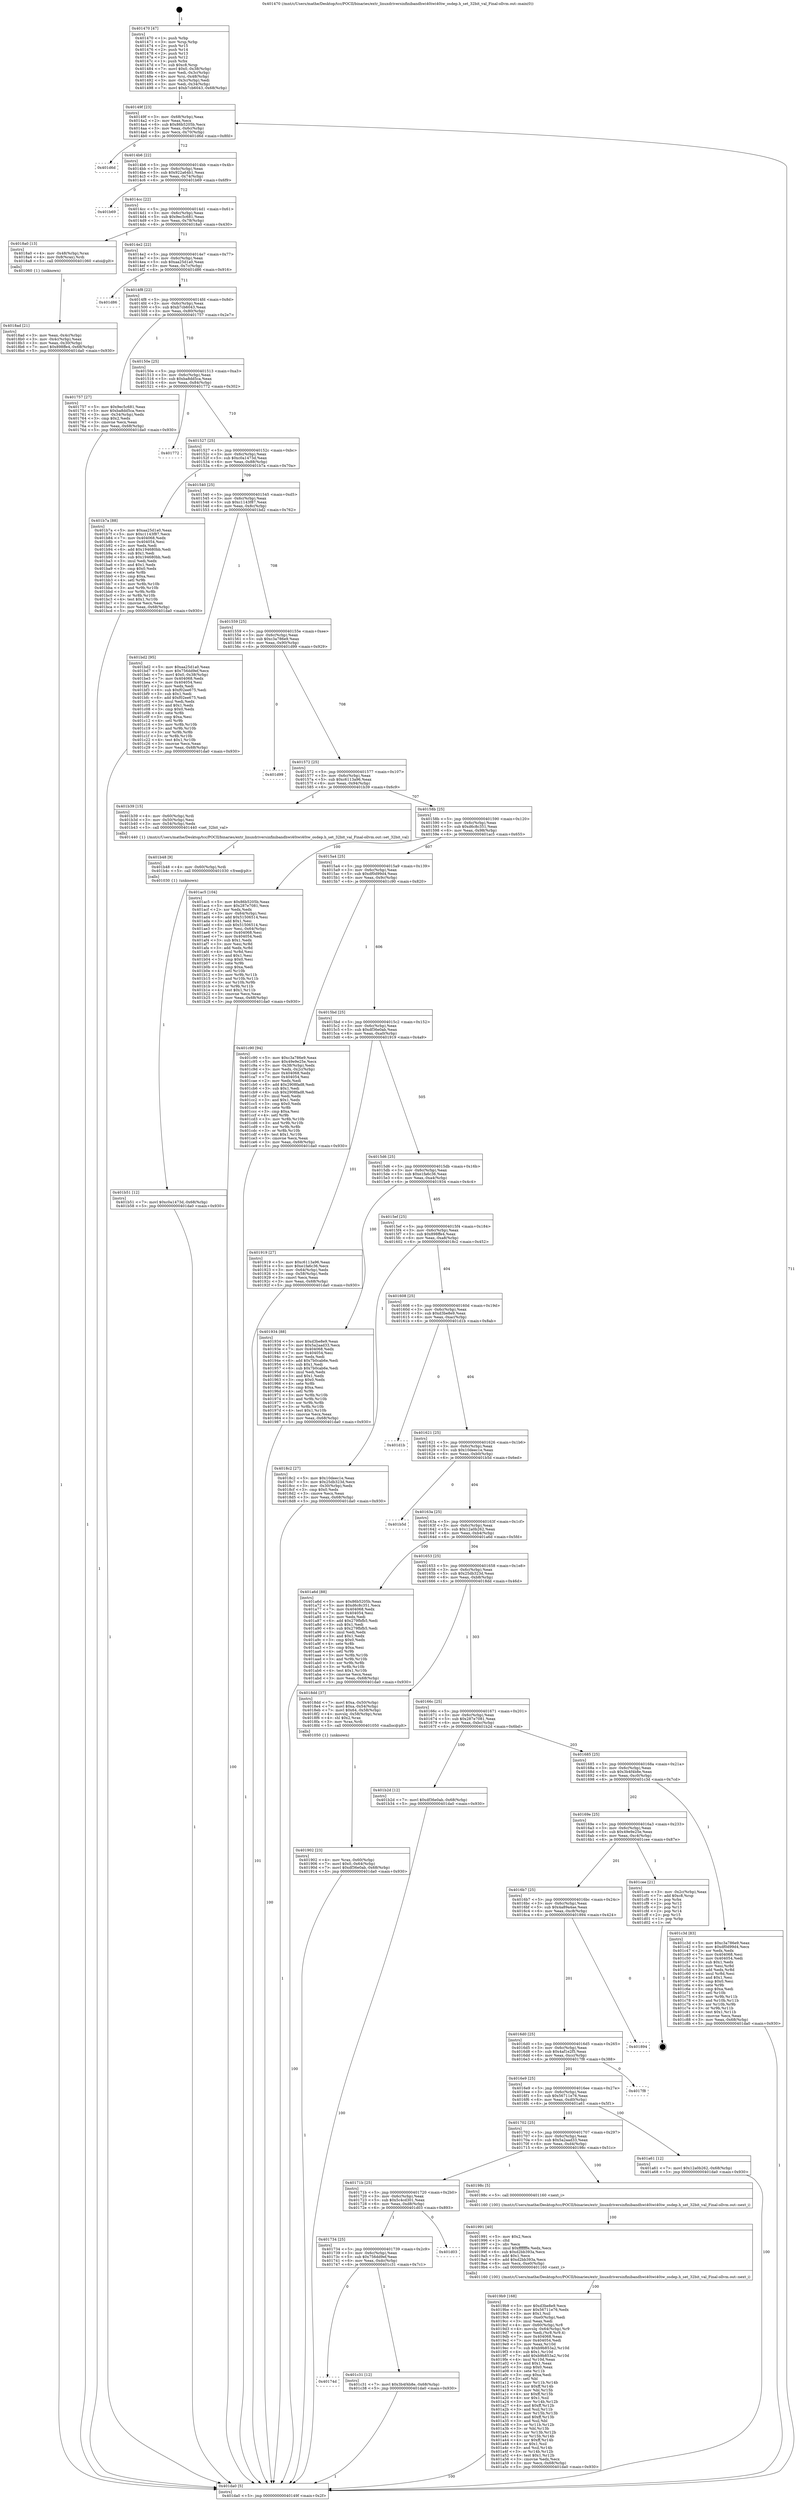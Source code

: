 digraph "0x401470" {
  label = "0x401470 (/mnt/c/Users/mathe/Desktop/tcc/POCII/binaries/extr_linuxdriversinfinibandhwi40iwi40iw_osdep.h_set_32bit_val_Final-ollvm.out::main(0))"
  labelloc = "t"
  node[shape=record]

  Entry [label="",width=0.3,height=0.3,shape=circle,fillcolor=black,style=filled]
  "0x40149f" [label="{
     0x40149f [23]\l
     | [instrs]\l
     &nbsp;&nbsp;0x40149f \<+3\>: mov -0x68(%rbp),%eax\l
     &nbsp;&nbsp;0x4014a2 \<+2\>: mov %eax,%ecx\l
     &nbsp;&nbsp;0x4014a4 \<+6\>: sub $0x86b5205b,%ecx\l
     &nbsp;&nbsp;0x4014aa \<+3\>: mov %eax,-0x6c(%rbp)\l
     &nbsp;&nbsp;0x4014ad \<+3\>: mov %ecx,-0x70(%rbp)\l
     &nbsp;&nbsp;0x4014b0 \<+6\>: je 0000000000401d6d \<main+0x8fd\>\l
  }"]
  "0x401d6d" [label="{
     0x401d6d\l
  }", style=dashed]
  "0x4014b6" [label="{
     0x4014b6 [22]\l
     | [instrs]\l
     &nbsp;&nbsp;0x4014b6 \<+5\>: jmp 00000000004014bb \<main+0x4b\>\l
     &nbsp;&nbsp;0x4014bb \<+3\>: mov -0x6c(%rbp),%eax\l
     &nbsp;&nbsp;0x4014be \<+5\>: sub $0x922a64b1,%eax\l
     &nbsp;&nbsp;0x4014c3 \<+3\>: mov %eax,-0x74(%rbp)\l
     &nbsp;&nbsp;0x4014c6 \<+6\>: je 0000000000401b69 \<main+0x6f9\>\l
  }"]
  Exit [label="",width=0.3,height=0.3,shape=circle,fillcolor=black,style=filled,peripheries=2]
  "0x401b69" [label="{
     0x401b69\l
  }", style=dashed]
  "0x4014cc" [label="{
     0x4014cc [22]\l
     | [instrs]\l
     &nbsp;&nbsp;0x4014cc \<+5\>: jmp 00000000004014d1 \<main+0x61\>\l
     &nbsp;&nbsp;0x4014d1 \<+3\>: mov -0x6c(%rbp),%eax\l
     &nbsp;&nbsp;0x4014d4 \<+5\>: sub $0x9ec5c681,%eax\l
     &nbsp;&nbsp;0x4014d9 \<+3\>: mov %eax,-0x78(%rbp)\l
     &nbsp;&nbsp;0x4014dc \<+6\>: je 00000000004018a0 \<main+0x430\>\l
  }"]
  "0x40174d" [label="{
     0x40174d\l
  }", style=dashed]
  "0x4018a0" [label="{
     0x4018a0 [13]\l
     | [instrs]\l
     &nbsp;&nbsp;0x4018a0 \<+4\>: mov -0x48(%rbp),%rax\l
     &nbsp;&nbsp;0x4018a4 \<+4\>: mov 0x8(%rax),%rdi\l
     &nbsp;&nbsp;0x4018a8 \<+5\>: call 0000000000401060 \<atoi@plt\>\l
     | [calls]\l
     &nbsp;&nbsp;0x401060 \{1\} (unknown)\l
  }"]
  "0x4014e2" [label="{
     0x4014e2 [22]\l
     | [instrs]\l
     &nbsp;&nbsp;0x4014e2 \<+5\>: jmp 00000000004014e7 \<main+0x77\>\l
     &nbsp;&nbsp;0x4014e7 \<+3\>: mov -0x6c(%rbp),%eax\l
     &nbsp;&nbsp;0x4014ea \<+5\>: sub $0xaa25d1a0,%eax\l
     &nbsp;&nbsp;0x4014ef \<+3\>: mov %eax,-0x7c(%rbp)\l
     &nbsp;&nbsp;0x4014f2 \<+6\>: je 0000000000401d86 \<main+0x916\>\l
  }"]
  "0x401c31" [label="{
     0x401c31 [12]\l
     | [instrs]\l
     &nbsp;&nbsp;0x401c31 \<+7\>: movl $0x3b4f4b8e,-0x68(%rbp)\l
     &nbsp;&nbsp;0x401c38 \<+5\>: jmp 0000000000401da0 \<main+0x930\>\l
  }"]
  "0x401d86" [label="{
     0x401d86\l
  }", style=dashed]
  "0x4014f8" [label="{
     0x4014f8 [22]\l
     | [instrs]\l
     &nbsp;&nbsp;0x4014f8 \<+5\>: jmp 00000000004014fd \<main+0x8d\>\l
     &nbsp;&nbsp;0x4014fd \<+3\>: mov -0x6c(%rbp),%eax\l
     &nbsp;&nbsp;0x401500 \<+5\>: sub $0xb7cb6043,%eax\l
     &nbsp;&nbsp;0x401505 \<+3\>: mov %eax,-0x80(%rbp)\l
     &nbsp;&nbsp;0x401508 \<+6\>: je 0000000000401757 \<main+0x2e7\>\l
  }"]
  "0x401734" [label="{
     0x401734 [25]\l
     | [instrs]\l
     &nbsp;&nbsp;0x401734 \<+5\>: jmp 0000000000401739 \<main+0x2c9\>\l
     &nbsp;&nbsp;0x401739 \<+3\>: mov -0x6c(%rbp),%eax\l
     &nbsp;&nbsp;0x40173c \<+5\>: sub $0x756dd9ef,%eax\l
     &nbsp;&nbsp;0x401741 \<+6\>: mov %eax,-0xdc(%rbp)\l
     &nbsp;&nbsp;0x401747 \<+6\>: je 0000000000401c31 \<main+0x7c1\>\l
  }"]
  "0x401757" [label="{
     0x401757 [27]\l
     | [instrs]\l
     &nbsp;&nbsp;0x401757 \<+5\>: mov $0x9ec5c681,%eax\l
     &nbsp;&nbsp;0x40175c \<+5\>: mov $0xba8dd5ca,%ecx\l
     &nbsp;&nbsp;0x401761 \<+3\>: mov -0x34(%rbp),%edx\l
     &nbsp;&nbsp;0x401764 \<+3\>: cmp $0x2,%edx\l
     &nbsp;&nbsp;0x401767 \<+3\>: cmovne %ecx,%eax\l
     &nbsp;&nbsp;0x40176a \<+3\>: mov %eax,-0x68(%rbp)\l
     &nbsp;&nbsp;0x40176d \<+5\>: jmp 0000000000401da0 \<main+0x930\>\l
  }"]
  "0x40150e" [label="{
     0x40150e [25]\l
     | [instrs]\l
     &nbsp;&nbsp;0x40150e \<+5\>: jmp 0000000000401513 \<main+0xa3\>\l
     &nbsp;&nbsp;0x401513 \<+3\>: mov -0x6c(%rbp),%eax\l
     &nbsp;&nbsp;0x401516 \<+5\>: sub $0xba8dd5ca,%eax\l
     &nbsp;&nbsp;0x40151b \<+6\>: mov %eax,-0x84(%rbp)\l
     &nbsp;&nbsp;0x401521 \<+6\>: je 0000000000401772 \<main+0x302\>\l
  }"]
  "0x401da0" [label="{
     0x401da0 [5]\l
     | [instrs]\l
     &nbsp;&nbsp;0x401da0 \<+5\>: jmp 000000000040149f \<main+0x2f\>\l
  }"]
  "0x401470" [label="{
     0x401470 [47]\l
     | [instrs]\l
     &nbsp;&nbsp;0x401470 \<+1\>: push %rbp\l
     &nbsp;&nbsp;0x401471 \<+3\>: mov %rsp,%rbp\l
     &nbsp;&nbsp;0x401474 \<+2\>: push %r15\l
     &nbsp;&nbsp;0x401476 \<+2\>: push %r14\l
     &nbsp;&nbsp;0x401478 \<+2\>: push %r13\l
     &nbsp;&nbsp;0x40147a \<+2\>: push %r12\l
     &nbsp;&nbsp;0x40147c \<+1\>: push %rbx\l
     &nbsp;&nbsp;0x40147d \<+7\>: sub $0xc8,%rsp\l
     &nbsp;&nbsp;0x401484 \<+7\>: movl $0x0,-0x38(%rbp)\l
     &nbsp;&nbsp;0x40148b \<+3\>: mov %edi,-0x3c(%rbp)\l
     &nbsp;&nbsp;0x40148e \<+4\>: mov %rsi,-0x48(%rbp)\l
     &nbsp;&nbsp;0x401492 \<+3\>: mov -0x3c(%rbp),%edi\l
     &nbsp;&nbsp;0x401495 \<+3\>: mov %edi,-0x34(%rbp)\l
     &nbsp;&nbsp;0x401498 \<+7\>: movl $0xb7cb6043,-0x68(%rbp)\l
  }"]
  "0x4018ad" [label="{
     0x4018ad [21]\l
     | [instrs]\l
     &nbsp;&nbsp;0x4018ad \<+3\>: mov %eax,-0x4c(%rbp)\l
     &nbsp;&nbsp;0x4018b0 \<+3\>: mov -0x4c(%rbp),%eax\l
     &nbsp;&nbsp;0x4018b3 \<+3\>: mov %eax,-0x30(%rbp)\l
     &nbsp;&nbsp;0x4018b6 \<+7\>: movl $0x898ffe4,-0x68(%rbp)\l
     &nbsp;&nbsp;0x4018bd \<+5\>: jmp 0000000000401da0 \<main+0x930\>\l
  }"]
  "0x401d03" [label="{
     0x401d03\l
  }", style=dashed]
  "0x401772" [label="{
     0x401772\l
  }", style=dashed]
  "0x401527" [label="{
     0x401527 [25]\l
     | [instrs]\l
     &nbsp;&nbsp;0x401527 \<+5\>: jmp 000000000040152c \<main+0xbc\>\l
     &nbsp;&nbsp;0x40152c \<+3\>: mov -0x6c(%rbp),%eax\l
     &nbsp;&nbsp;0x40152f \<+5\>: sub $0xc0a1473d,%eax\l
     &nbsp;&nbsp;0x401534 \<+6\>: mov %eax,-0x88(%rbp)\l
     &nbsp;&nbsp;0x40153a \<+6\>: je 0000000000401b7a \<main+0x70a\>\l
  }"]
  "0x401b51" [label="{
     0x401b51 [12]\l
     | [instrs]\l
     &nbsp;&nbsp;0x401b51 \<+7\>: movl $0xc0a1473d,-0x68(%rbp)\l
     &nbsp;&nbsp;0x401b58 \<+5\>: jmp 0000000000401da0 \<main+0x930\>\l
  }"]
  "0x401b7a" [label="{
     0x401b7a [88]\l
     | [instrs]\l
     &nbsp;&nbsp;0x401b7a \<+5\>: mov $0xaa25d1a0,%eax\l
     &nbsp;&nbsp;0x401b7f \<+5\>: mov $0xc1143f87,%ecx\l
     &nbsp;&nbsp;0x401b84 \<+7\>: mov 0x404068,%edx\l
     &nbsp;&nbsp;0x401b8b \<+7\>: mov 0x404054,%esi\l
     &nbsp;&nbsp;0x401b92 \<+2\>: mov %edx,%edi\l
     &nbsp;&nbsp;0x401b94 \<+6\>: add $0x194680bb,%edi\l
     &nbsp;&nbsp;0x401b9a \<+3\>: sub $0x1,%edi\l
     &nbsp;&nbsp;0x401b9d \<+6\>: sub $0x194680bb,%edi\l
     &nbsp;&nbsp;0x401ba3 \<+3\>: imul %edi,%edx\l
     &nbsp;&nbsp;0x401ba6 \<+3\>: and $0x1,%edx\l
     &nbsp;&nbsp;0x401ba9 \<+3\>: cmp $0x0,%edx\l
     &nbsp;&nbsp;0x401bac \<+4\>: sete %r8b\l
     &nbsp;&nbsp;0x401bb0 \<+3\>: cmp $0xa,%esi\l
     &nbsp;&nbsp;0x401bb3 \<+4\>: setl %r9b\l
     &nbsp;&nbsp;0x401bb7 \<+3\>: mov %r8b,%r10b\l
     &nbsp;&nbsp;0x401bba \<+3\>: and %r9b,%r10b\l
     &nbsp;&nbsp;0x401bbd \<+3\>: xor %r9b,%r8b\l
     &nbsp;&nbsp;0x401bc0 \<+3\>: or %r8b,%r10b\l
     &nbsp;&nbsp;0x401bc3 \<+4\>: test $0x1,%r10b\l
     &nbsp;&nbsp;0x401bc7 \<+3\>: cmovne %ecx,%eax\l
     &nbsp;&nbsp;0x401bca \<+3\>: mov %eax,-0x68(%rbp)\l
     &nbsp;&nbsp;0x401bcd \<+5\>: jmp 0000000000401da0 \<main+0x930\>\l
  }"]
  "0x401540" [label="{
     0x401540 [25]\l
     | [instrs]\l
     &nbsp;&nbsp;0x401540 \<+5\>: jmp 0000000000401545 \<main+0xd5\>\l
     &nbsp;&nbsp;0x401545 \<+3\>: mov -0x6c(%rbp),%eax\l
     &nbsp;&nbsp;0x401548 \<+5\>: sub $0xc1143f87,%eax\l
     &nbsp;&nbsp;0x40154d \<+6\>: mov %eax,-0x8c(%rbp)\l
     &nbsp;&nbsp;0x401553 \<+6\>: je 0000000000401bd2 \<main+0x762\>\l
  }"]
  "0x401b48" [label="{
     0x401b48 [9]\l
     | [instrs]\l
     &nbsp;&nbsp;0x401b48 \<+4\>: mov -0x60(%rbp),%rdi\l
     &nbsp;&nbsp;0x401b4c \<+5\>: call 0000000000401030 \<free@plt\>\l
     | [calls]\l
     &nbsp;&nbsp;0x401030 \{1\} (unknown)\l
  }"]
  "0x401bd2" [label="{
     0x401bd2 [95]\l
     | [instrs]\l
     &nbsp;&nbsp;0x401bd2 \<+5\>: mov $0xaa25d1a0,%eax\l
     &nbsp;&nbsp;0x401bd7 \<+5\>: mov $0x756dd9ef,%ecx\l
     &nbsp;&nbsp;0x401bdc \<+7\>: movl $0x0,-0x38(%rbp)\l
     &nbsp;&nbsp;0x401be3 \<+7\>: mov 0x404068,%edx\l
     &nbsp;&nbsp;0x401bea \<+7\>: mov 0x404054,%esi\l
     &nbsp;&nbsp;0x401bf1 \<+2\>: mov %edx,%edi\l
     &nbsp;&nbsp;0x401bf3 \<+6\>: sub $0xf02ee675,%edi\l
     &nbsp;&nbsp;0x401bf9 \<+3\>: sub $0x1,%edi\l
     &nbsp;&nbsp;0x401bfc \<+6\>: add $0xf02ee675,%edi\l
     &nbsp;&nbsp;0x401c02 \<+3\>: imul %edi,%edx\l
     &nbsp;&nbsp;0x401c05 \<+3\>: and $0x1,%edx\l
     &nbsp;&nbsp;0x401c08 \<+3\>: cmp $0x0,%edx\l
     &nbsp;&nbsp;0x401c0b \<+4\>: sete %r8b\l
     &nbsp;&nbsp;0x401c0f \<+3\>: cmp $0xa,%esi\l
     &nbsp;&nbsp;0x401c12 \<+4\>: setl %r9b\l
     &nbsp;&nbsp;0x401c16 \<+3\>: mov %r8b,%r10b\l
     &nbsp;&nbsp;0x401c19 \<+3\>: and %r9b,%r10b\l
     &nbsp;&nbsp;0x401c1c \<+3\>: xor %r9b,%r8b\l
     &nbsp;&nbsp;0x401c1f \<+3\>: or %r8b,%r10b\l
     &nbsp;&nbsp;0x401c22 \<+4\>: test $0x1,%r10b\l
     &nbsp;&nbsp;0x401c26 \<+3\>: cmovne %ecx,%eax\l
     &nbsp;&nbsp;0x401c29 \<+3\>: mov %eax,-0x68(%rbp)\l
     &nbsp;&nbsp;0x401c2c \<+5\>: jmp 0000000000401da0 \<main+0x930\>\l
  }"]
  "0x401559" [label="{
     0x401559 [25]\l
     | [instrs]\l
     &nbsp;&nbsp;0x401559 \<+5\>: jmp 000000000040155e \<main+0xee\>\l
     &nbsp;&nbsp;0x40155e \<+3\>: mov -0x6c(%rbp),%eax\l
     &nbsp;&nbsp;0x401561 \<+5\>: sub $0xc3a786e9,%eax\l
     &nbsp;&nbsp;0x401566 \<+6\>: mov %eax,-0x90(%rbp)\l
     &nbsp;&nbsp;0x40156c \<+6\>: je 0000000000401d99 \<main+0x929\>\l
  }"]
  "0x4019b9" [label="{
     0x4019b9 [168]\l
     | [instrs]\l
     &nbsp;&nbsp;0x4019b9 \<+5\>: mov $0xd3be8e9,%ecx\l
     &nbsp;&nbsp;0x4019be \<+5\>: mov $0x56711e76,%edx\l
     &nbsp;&nbsp;0x4019c3 \<+3\>: mov $0x1,%sil\l
     &nbsp;&nbsp;0x4019c6 \<+6\>: mov -0xe0(%rbp),%edi\l
     &nbsp;&nbsp;0x4019cc \<+3\>: imul %eax,%edi\l
     &nbsp;&nbsp;0x4019cf \<+4\>: mov -0x60(%rbp),%r8\l
     &nbsp;&nbsp;0x4019d3 \<+4\>: movslq -0x64(%rbp),%r9\l
     &nbsp;&nbsp;0x4019d7 \<+4\>: mov %edi,(%r8,%r9,4)\l
     &nbsp;&nbsp;0x4019db \<+7\>: mov 0x404068,%eax\l
     &nbsp;&nbsp;0x4019e2 \<+7\>: mov 0x404054,%edi\l
     &nbsp;&nbsp;0x4019e9 \<+3\>: mov %eax,%r10d\l
     &nbsp;&nbsp;0x4019ec \<+7\>: sub $0xb9b853a2,%r10d\l
     &nbsp;&nbsp;0x4019f3 \<+4\>: sub $0x1,%r10d\l
     &nbsp;&nbsp;0x4019f7 \<+7\>: add $0xb9b853a2,%r10d\l
     &nbsp;&nbsp;0x4019fe \<+4\>: imul %r10d,%eax\l
     &nbsp;&nbsp;0x401a02 \<+3\>: and $0x1,%eax\l
     &nbsp;&nbsp;0x401a05 \<+3\>: cmp $0x0,%eax\l
     &nbsp;&nbsp;0x401a08 \<+4\>: sete %r11b\l
     &nbsp;&nbsp;0x401a0c \<+3\>: cmp $0xa,%edi\l
     &nbsp;&nbsp;0x401a0f \<+3\>: setl %bl\l
     &nbsp;&nbsp;0x401a12 \<+3\>: mov %r11b,%r14b\l
     &nbsp;&nbsp;0x401a15 \<+4\>: xor $0xff,%r14b\l
     &nbsp;&nbsp;0x401a19 \<+3\>: mov %bl,%r15b\l
     &nbsp;&nbsp;0x401a1c \<+4\>: xor $0xff,%r15b\l
     &nbsp;&nbsp;0x401a20 \<+4\>: xor $0x1,%sil\l
     &nbsp;&nbsp;0x401a24 \<+3\>: mov %r14b,%r12b\l
     &nbsp;&nbsp;0x401a27 \<+4\>: and $0xff,%r12b\l
     &nbsp;&nbsp;0x401a2b \<+3\>: and %sil,%r11b\l
     &nbsp;&nbsp;0x401a2e \<+3\>: mov %r15b,%r13b\l
     &nbsp;&nbsp;0x401a31 \<+4\>: and $0xff,%r13b\l
     &nbsp;&nbsp;0x401a35 \<+3\>: and %sil,%bl\l
     &nbsp;&nbsp;0x401a38 \<+3\>: or %r11b,%r12b\l
     &nbsp;&nbsp;0x401a3b \<+3\>: or %bl,%r13b\l
     &nbsp;&nbsp;0x401a3e \<+3\>: xor %r13b,%r12b\l
     &nbsp;&nbsp;0x401a41 \<+3\>: or %r15b,%r14b\l
     &nbsp;&nbsp;0x401a44 \<+4\>: xor $0xff,%r14b\l
     &nbsp;&nbsp;0x401a48 \<+4\>: or $0x1,%sil\l
     &nbsp;&nbsp;0x401a4c \<+3\>: and %sil,%r14b\l
     &nbsp;&nbsp;0x401a4f \<+3\>: or %r14b,%r12b\l
     &nbsp;&nbsp;0x401a52 \<+4\>: test $0x1,%r12b\l
     &nbsp;&nbsp;0x401a56 \<+3\>: cmovne %edx,%ecx\l
     &nbsp;&nbsp;0x401a59 \<+3\>: mov %ecx,-0x68(%rbp)\l
     &nbsp;&nbsp;0x401a5c \<+5\>: jmp 0000000000401da0 \<main+0x930\>\l
  }"]
  "0x401d99" [label="{
     0x401d99\l
  }", style=dashed]
  "0x401572" [label="{
     0x401572 [25]\l
     | [instrs]\l
     &nbsp;&nbsp;0x401572 \<+5\>: jmp 0000000000401577 \<main+0x107\>\l
     &nbsp;&nbsp;0x401577 \<+3\>: mov -0x6c(%rbp),%eax\l
     &nbsp;&nbsp;0x40157a \<+5\>: sub $0xc6113a96,%eax\l
     &nbsp;&nbsp;0x40157f \<+6\>: mov %eax,-0x94(%rbp)\l
     &nbsp;&nbsp;0x401585 \<+6\>: je 0000000000401b39 \<main+0x6c9\>\l
  }"]
  "0x401991" [label="{
     0x401991 [40]\l
     | [instrs]\l
     &nbsp;&nbsp;0x401991 \<+5\>: mov $0x2,%ecx\l
     &nbsp;&nbsp;0x401996 \<+1\>: cltd\l
     &nbsp;&nbsp;0x401997 \<+2\>: idiv %ecx\l
     &nbsp;&nbsp;0x401999 \<+6\>: imul $0xfffffffe,%edx,%ecx\l
     &nbsp;&nbsp;0x40199f \<+6\>: sub $0xd2bb393a,%ecx\l
     &nbsp;&nbsp;0x4019a5 \<+3\>: add $0x1,%ecx\l
     &nbsp;&nbsp;0x4019a8 \<+6\>: add $0xd2bb393a,%ecx\l
     &nbsp;&nbsp;0x4019ae \<+6\>: mov %ecx,-0xe0(%rbp)\l
     &nbsp;&nbsp;0x4019b4 \<+5\>: call 0000000000401160 \<next_i\>\l
     | [calls]\l
     &nbsp;&nbsp;0x401160 \{100\} (/mnt/c/Users/mathe/Desktop/tcc/POCII/binaries/extr_linuxdriversinfinibandhwi40iwi40iw_osdep.h_set_32bit_val_Final-ollvm.out::next_i)\l
  }"]
  "0x401b39" [label="{
     0x401b39 [15]\l
     | [instrs]\l
     &nbsp;&nbsp;0x401b39 \<+4\>: mov -0x60(%rbp),%rdi\l
     &nbsp;&nbsp;0x401b3d \<+3\>: mov -0x50(%rbp),%esi\l
     &nbsp;&nbsp;0x401b40 \<+3\>: mov -0x54(%rbp),%edx\l
     &nbsp;&nbsp;0x401b43 \<+5\>: call 0000000000401440 \<set_32bit_val\>\l
     | [calls]\l
     &nbsp;&nbsp;0x401440 \{1\} (/mnt/c/Users/mathe/Desktop/tcc/POCII/binaries/extr_linuxdriversinfinibandhwi40iwi40iw_osdep.h_set_32bit_val_Final-ollvm.out::set_32bit_val)\l
  }"]
  "0x40158b" [label="{
     0x40158b [25]\l
     | [instrs]\l
     &nbsp;&nbsp;0x40158b \<+5\>: jmp 0000000000401590 \<main+0x120\>\l
     &nbsp;&nbsp;0x401590 \<+3\>: mov -0x6c(%rbp),%eax\l
     &nbsp;&nbsp;0x401593 \<+5\>: sub $0xd6c8c351,%eax\l
     &nbsp;&nbsp;0x401598 \<+6\>: mov %eax,-0x98(%rbp)\l
     &nbsp;&nbsp;0x40159e \<+6\>: je 0000000000401ac5 \<main+0x655\>\l
  }"]
  "0x40171b" [label="{
     0x40171b [25]\l
     | [instrs]\l
     &nbsp;&nbsp;0x40171b \<+5\>: jmp 0000000000401720 \<main+0x2b0\>\l
     &nbsp;&nbsp;0x401720 \<+3\>: mov -0x6c(%rbp),%eax\l
     &nbsp;&nbsp;0x401723 \<+5\>: sub $0x5c4cd301,%eax\l
     &nbsp;&nbsp;0x401728 \<+6\>: mov %eax,-0xd8(%rbp)\l
     &nbsp;&nbsp;0x40172e \<+6\>: je 0000000000401d03 \<main+0x893\>\l
  }"]
  "0x401ac5" [label="{
     0x401ac5 [104]\l
     | [instrs]\l
     &nbsp;&nbsp;0x401ac5 \<+5\>: mov $0x86b5205b,%eax\l
     &nbsp;&nbsp;0x401aca \<+5\>: mov $0x287e7081,%ecx\l
     &nbsp;&nbsp;0x401acf \<+2\>: xor %edx,%edx\l
     &nbsp;&nbsp;0x401ad1 \<+3\>: mov -0x64(%rbp),%esi\l
     &nbsp;&nbsp;0x401ad4 \<+6\>: add $0x51506514,%esi\l
     &nbsp;&nbsp;0x401ada \<+3\>: add $0x1,%esi\l
     &nbsp;&nbsp;0x401add \<+6\>: sub $0x51506514,%esi\l
     &nbsp;&nbsp;0x401ae3 \<+3\>: mov %esi,-0x64(%rbp)\l
     &nbsp;&nbsp;0x401ae6 \<+7\>: mov 0x404068,%esi\l
     &nbsp;&nbsp;0x401aed \<+7\>: mov 0x404054,%edi\l
     &nbsp;&nbsp;0x401af4 \<+3\>: sub $0x1,%edx\l
     &nbsp;&nbsp;0x401af7 \<+3\>: mov %esi,%r8d\l
     &nbsp;&nbsp;0x401afa \<+3\>: add %edx,%r8d\l
     &nbsp;&nbsp;0x401afd \<+4\>: imul %r8d,%esi\l
     &nbsp;&nbsp;0x401b01 \<+3\>: and $0x1,%esi\l
     &nbsp;&nbsp;0x401b04 \<+3\>: cmp $0x0,%esi\l
     &nbsp;&nbsp;0x401b07 \<+4\>: sete %r9b\l
     &nbsp;&nbsp;0x401b0b \<+3\>: cmp $0xa,%edi\l
     &nbsp;&nbsp;0x401b0e \<+4\>: setl %r10b\l
     &nbsp;&nbsp;0x401b12 \<+3\>: mov %r9b,%r11b\l
     &nbsp;&nbsp;0x401b15 \<+3\>: and %r10b,%r11b\l
     &nbsp;&nbsp;0x401b18 \<+3\>: xor %r10b,%r9b\l
     &nbsp;&nbsp;0x401b1b \<+3\>: or %r9b,%r11b\l
     &nbsp;&nbsp;0x401b1e \<+4\>: test $0x1,%r11b\l
     &nbsp;&nbsp;0x401b22 \<+3\>: cmovne %ecx,%eax\l
     &nbsp;&nbsp;0x401b25 \<+3\>: mov %eax,-0x68(%rbp)\l
     &nbsp;&nbsp;0x401b28 \<+5\>: jmp 0000000000401da0 \<main+0x930\>\l
  }"]
  "0x4015a4" [label="{
     0x4015a4 [25]\l
     | [instrs]\l
     &nbsp;&nbsp;0x4015a4 \<+5\>: jmp 00000000004015a9 \<main+0x139\>\l
     &nbsp;&nbsp;0x4015a9 \<+3\>: mov -0x6c(%rbp),%eax\l
     &nbsp;&nbsp;0x4015ac \<+5\>: sub $0xdf0d99d4,%eax\l
     &nbsp;&nbsp;0x4015b1 \<+6\>: mov %eax,-0x9c(%rbp)\l
     &nbsp;&nbsp;0x4015b7 \<+6\>: je 0000000000401c90 \<main+0x820\>\l
  }"]
  "0x40198c" [label="{
     0x40198c [5]\l
     | [instrs]\l
     &nbsp;&nbsp;0x40198c \<+5\>: call 0000000000401160 \<next_i\>\l
     | [calls]\l
     &nbsp;&nbsp;0x401160 \{100\} (/mnt/c/Users/mathe/Desktop/tcc/POCII/binaries/extr_linuxdriversinfinibandhwi40iwi40iw_osdep.h_set_32bit_val_Final-ollvm.out::next_i)\l
  }"]
  "0x401c90" [label="{
     0x401c90 [94]\l
     | [instrs]\l
     &nbsp;&nbsp;0x401c90 \<+5\>: mov $0xc3a786e9,%eax\l
     &nbsp;&nbsp;0x401c95 \<+5\>: mov $0x49e9e25e,%ecx\l
     &nbsp;&nbsp;0x401c9a \<+3\>: mov -0x38(%rbp),%edx\l
     &nbsp;&nbsp;0x401c9d \<+3\>: mov %edx,-0x2c(%rbp)\l
     &nbsp;&nbsp;0x401ca0 \<+7\>: mov 0x404068,%edx\l
     &nbsp;&nbsp;0x401ca7 \<+7\>: mov 0x404054,%esi\l
     &nbsp;&nbsp;0x401cae \<+2\>: mov %edx,%edi\l
     &nbsp;&nbsp;0x401cb0 \<+6\>: add $0x2908fad8,%edi\l
     &nbsp;&nbsp;0x401cb6 \<+3\>: sub $0x1,%edi\l
     &nbsp;&nbsp;0x401cb9 \<+6\>: sub $0x2908fad8,%edi\l
     &nbsp;&nbsp;0x401cbf \<+3\>: imul %edi,%edx\l
     &nbsp;&nbsp;0x401cc2 \<+3\>: and $0x1,%edx\l
     &nbsp;&nbsp;0x401cc5 \<+3\>: cmp $0x0,%edx\l
     &nbsp;&nbsp;0x401cc8 \<+4\>: sete %r8b\l
     &nbsp;&nbsp;0x401ccc \<+3\>: cmp $0xa,%esi\l
     &nbsp;&nbsp;0x401ccf \<+4\>: setl %r9b\l
     &nbsp;&nbsp;0x401cd3 \<+3\>: mov %r8b,%r10b\l
     &nbsp;&nbsp;0x401cd6 \<+3\>: and %r9b,%r10b\l
     &nbsp;&nbsp;0x401cd9 \<+3\>: xor %r9b,%r8b\l
     &nbsp;&nbsp;0x401cdc \<+3\>: or %r8b,%r10b\l
     &nbsp;&nbsp;0x401cdf \<+4\>: test $0x1,%r10b\l
     &nbsp;&nbsp;0x401ce3 \<+3\>: cmovne %ecx,%eax\l
     &nbsp;&nbsp;0x401ce6 \<+3\>: mov %eax,-0x68(%rbp)\l
     &nbsp;&nbsp;0x401ce9 \<+5\>: jmp 0000000000401da0 \<main+0x930\>\l
  }"]
  "0x4015bd" [label="{
     0x4015bd [25]\l
     | [instrs]\l
     &nbsp;&nbsp;0x4015bd \<+5\>: jmp 00000000004015c2 \<main+0x152\>\l
     &nbsp;&nbsp;0x4015c2 \<+3\>: mov -0x6c(%rbp),%eax\l
     &nbsp;&nbsp;0x4015c5 \<+5\>: sub $0xdf36e0ab,%eax\l
     &nbsp;&nbsp;0x4015ca \<+6\>: mov %eax,-0xa0(%rbp)\l
     &nbsp;&nbsp;0x4015d0 \<+6\>: je 0000000000401919 \<main+0x4a9\>\l
  }"]
  "0x401702" [label="{
     0x401702 [25]\l
     | [instrs]\l
     &nbsp;&nbsp;0x401702 \<+5\>: jmp 0000000000401707 \<main+0x297\>\l
     &nbsp;&nbsp;0x401707 \<+3\>: mov -0x6c(%rbp),%eax\l
     &nbsp;&nbsp;0x40170a \<+5\>: sub $0x5a2aad33,%eax\l
     &nbsp;&nbsp;0x40170f \<+6\>: mov %eax,-0xd4(%rbp)\l
     &nbsp;&nbsp;0x401715 \<+6\>: je 000000000040198c \<main+0x51c\>\l
  }"]
  "0x401919" [label="{
     0x401919 [27]\l
     | [instrs]\l
     &nbsp;&nbsp;0x401919 \<+5\>: mov $0xc6113a96,%eax\l
     &nbsp;&nbsp;0x40191e \<+5\>: mov $0xe1fa6c36,%ecx\l
     &nbsp;&nbsp;0x401923 \<+3\>: mov -0x64(%rbp),%edx\l
     &nbsp;&nbsp;0x401926 \<+3\>: cmp -0x58(%rbp),%edx\l
     &nbsp;&nbsp;0x401929 \<+3\>: cmovl %ecx,%eax\l
     &nbsp;&nbsp;0x40192c \<+3\>: mov %eax,-0x68(%rbp)\l
     &nbsp;&nbsp;0x40192f \<+5\>: jmp 0000000000401da0 \<main+0x930\>\l
  }"]
  "0x4015d6" [label="{
     0x4015d6 [25]\l
     | [instrs]\l
     &nbsp;&nbsp;0x4015d6 \<+5\>: jmp 00000000004015db \<main+0x16b\>\l
     &nbsp;&nbsp;0x4015db \<+3\>: mov -0x6c(%rbp),%eax\l
     &nbsp;&nbsp;0x4015de \<+5\>: sub $0xe1fa6c36,%eax\l
     &nbsp;&nbsp;0x4015e3 \<+6\>: mov %eax,-0xa4(%rbp)\l
     &nbsp;&nbsp;0x4015e9 \<+6\>: je 0000000000401934 \<main+0x4c4\>\l
  }"]
  "0x401a61" [label="{
     0x401a61 [12]\l
     | [instrs]\l
     &nbsp;&nbsp;0x401a61 \<+7\>: movl $0x12a0b262,-0x68(%rbp)\l
     &nbsp;&nbsp;0x401a68 \<+5\>: jmp 0000000000401da0 \<main+0x930\>\l
  }"]
  "0x401934" [label="{
     0x401934 [88]\l
     | [instrs]\l
     &nbsp;&nbsp;0x401934 \<+5\>: mov $0xd3be8e9,%eax\l
     &nbsp;&nbsp;0x401939 \<+5\>: mov $0x5a2aad33,%ecx\l
     &nbsp;&nbsp;0x40193e \<+7\>: mov 0x404068,%edx\l
     &nbsp;&nbsp;0x401945 \<+7\>: mov 0x404054,%esi\l
     &nbsp;&nbsp;0x40194c \<+2\>: mov %edx,%edi\l
     &nbsp;&nbsp;0x40194e \<+6\>: add $0x7b0cab6e,%edi\l
     &nbsp;&nbsp;0x401954 \<+3\>: sub $0x1,%edi\l
     &nbsp;&nbsp;0x401957 \<+6\>: sub $0x7b0cab6e,%edi\l
     &nbsp;&nbsp;0x40195d \<+3\>: imul %edi,%edx\l
     &nbsp;&nbsp;0x401960 \<+3\>: and $0x1,%edx\l
     &nbsp;&nbsp;0x401963 \<+3\>: cmp $0x0,%edx\l
     &nbsp;&nbsp;0x401966 \<+4\>: sete %r8b\l
     &nbsp;&nbsp;0x40196a \<+3\>: cmp $0xa,%esi\l
     &nbsp;&nbsp;0x40196d \<+4\>: setl %r9b\l
     &nbsp;&nbsp;0x401971 \<+3\>: mov %r8b,%r10b\l
     &nbsp;&nbsp;0x401974 \<+3\>: and %r9b,%r10b\l
     &nbsp;&nbsp;0x401977 \<+3\>: xor %r9b,%r8b\l
     &nbsp;&nbsp;0x40197a \<+3\>: or %r8b,%r10b\l
     &nbsp;&nbsp;0x40197d \<+4\>: test $0x1,%r10b\l
     &nbsp;&nbsp;0x401981 \<+3\>: cmovne %ecx,%eax\l
     &nbsp;&nbsp;0x401984 \<+3\>: mov %eax,-0x68(%rbp)\l
     &nbsp;&nbsp;0x401987 \<+5\>: jmp 0000000000401da0 \<main+0x930\>\l
  }"]
  "0x4015ef" [label="{
     0x4015ef [25]\l
     | [instrs]\l
     &nbsp;&nbsp;0x4015ef \<+5\>: jmp 00000000004015f4 \<main+0x184\>\l
     &nbsp;&nbsp;0x4015f4 \<+3\>: mov -0x6c(%rbp),%eax\l
     &nbsp;&nbsp;0x4015f7 \<+5\>: sub $0x898ffe4,%eax\l
     &nbsp;&nbsp;0x4015fc \<+6\>: mov %eax,-0xa8(%rbp)\l
     &nbsp;&nbsp;0x401602 \<+6\>: je 00000000004018c2 \<main+0x452\>\l
  }"]
  "0x4016e9" [label="{
     0x4016e9 [25]\l
     | [instrs]\l
     &nbsp;&nbsp;0x4016e9 \<+5\>: jmp 00000000004016ee \<main+0x27e\>\l
     &nbsp;&nbsp;0x4016ee \<+3\>: mov -0x6c(%rbp),%eax\l
     &nbsp;&nbsp;0x4016f1 \<+5\>: sub $0x56711e76,%eax\l
     &nbsp;&nbsp;0x4016f6 \<+6\>: mov %eax,-0xd0(%rbp)\l
     &nbsp;&nbsp;0x4016fc \<+6\>: je 0000000000401a61 \<main+0x5f1\>\l
  }"]
  "0x4018c2" [label="{
     0x4018c2 [27]\l
     | [instrs]\l
     &nbsp;&nbsp;0x4018c2 \<+5\>: mov $0x10deec1e,%eax\l
     &nbsp;&nbsp;0x4018c7 \<+5\>: mov $0x25db323d,%ecx\l
     &nbsp;&nbsp;0x4018cc \<+3\>: mov -0x30(%rbp),%edx\l
     &nbsp;&nbsp;0x4018cf \<+3\>: cmp $0x0,%edx\l
     &nbsp;&nbsp;0x4018d2 \<+3\>: cmove %ecx,%eax\l
     &nbsp;&nbsp;0x4018d5 \<+3\>: mov %eax,-0x68(%rbp)\l
     &nbsp;&nbsp;0x4018d8 \<+5\>: jmp 0000000000401da0 \<main+0x930\>\l
  }"]
  "0x401608" [label="{
     0x401608 [25]\l
     | [instrs]\l
     &nbsp;&nbsp;0x401608 \<+5\>: jmp 000000000040160d \<main+0x19d\>\l
     &nbsp;&nbsp;0x40160d \<+3\>: mov -0x6c(%rbp),%eax\l
     &nbsp;&nbsp;0x401610 \<+5\>: sub $0xd3be8e9,%eax\l
     &nbsp;&nbsp;0x401615 \<+6\>: mov %eax,-0xac(%rbp)\l
     &nbsp;&nbsp;0x40161b \<+6\>: je 0000000000401d1b \<main+0x8ab\>\l
  }"]
  "0x4017f8" [label="{
     0x4017f8\l
  }", style=dashed]
  "0x401d1b" [label="{
     0x401d1b\l
  }", style=dashed]
  "0x401621" [label="{
     0x401621 [25]\l
     | [instrs]\l
     &nbsp;&nbsp;0x401621 \<+5\>: jmp 0000000000401626 \<main+0x1b6\>\l
     &nbsp;&nbsp;0x401626 \<+3\>: mov -0x6c(%rbp),%eax\l
     &nbsp;&nbsp;0x401629 \<+5\>: sub $0x10deec1e,%eax\l
     &nbsp;&nbsp;0x40162e \<+6\>: mov %eax,-0xb0(%rbp)\l
     &nbsp;&nbsp;0x401634 \<+6\>: je 0000000000401b5d \<main+0x6ed\>\l
  }"]
  "0x4016d0" [label="{
     0x4016d0 [25]\l
     | [instrs]\l
     &nbsp;&nbsp;0x4016d0 \<+5\>: jmp 00000000004016d5 \<main+0x265\>\l
     &nbsp;&nbsp;0x4016d5 \<+3\>: mov -0x6c(%rbp),%eax\l
     &nbsp;&nbsp;0x4016d8 \<+5\>: sub $0x4af1e2f5,%eax\l
     &nbsp;&nbsp;0x4016dd \<+6\>: mov %eax,-0xcc(%rbp)\l
     &nbsp;&nbsp;0x4016e3 \<+6\>: je 00000000004017f8 \<main+0x388\>\l
  }"]
  "0x401b5d" [label="{
     0x401b5d\l
  }", style=dashed]
  "0x40163a" [label="{
     0x40163a [25]\l
     | [instrs]\l
     &nbsp;&nbsp;0x40163a \<+5\>: jmp 000000000040163f \<main+0x1cf\>\l
     &nbsp;&nbsp;0x40163f \<+3\>: mov -0x6c(%rbp),%eax\l
     &nbsp;&nbsp;0x401642 \<+5\>: sub $0x12a0b262,%eax\l
     &nbsp;&nbsp;0x401647 \<+6\>: mov %eax,-0xb4(%rbp)\l
     &nbsp;&nbsp;0x40164d \<+6\>: je 0000000000401a6d \<main+0x5fd\>\l
  }"]
  "0x401894" [label="{
     0x401894\l
  }", style=dashed]
  "0x401a6d" [label="{
     0x401a6d [88]\l
     | [instrs]\l
     &nbsp;&nbsp;0x401a6d \<+5\>: mov $0x86b5205b,%eax\l
     &nbsp;&nbsp;0x401a72 \<+5\>: mov $0xd6c8c351,%ecx\l
     &nbsp;&nbsp;0x401a77 \<+7\>: mov 0x404068,%edx\l
     &nbsp;&nbsp;0x401a7e \<+7\>: mov 0x404054,%esi\l
     &nbsp;&nbsp;0x401a85 \<+2\>: mov %edx,%edi\l
     &nbsp;&nbsp;0x401a87 \<+6\>: add $0x279fbfb5,%edi\l
     &nbsp;&nbsp;0x401a8d \<+3\>: sub $0x1,%edi\l
     &nbsp;&nbsp;0x401a90 \<+6\>: sub $0x279fbfb5,%edi\l
     &nbsp;&nbsp;0x401a96 \<+3\>: imul %edi,%edx\l
     &nbsp;&nbsp;0x401a99 \<+3\>: and $0x1,%edx\l
     &nbsp;&nbsp;0x401a9c \<+3\>: cmp $0x0,%edx\l
     &nbsp;&nbsp;0x401a9f \<+4\>: sete %r8b\l
     &nbsp;&nbsp;0x401aa3 \<+3\>: cmp $0xa,%esi\l
     &nbsp;&nbsp;0x401aa6 \<+4\>: setl %r9b\l
     &nbsp;&nbsp;0x401aaa \<+3\>: mov %r8b,%r10b\l
     &nbsp;&nbsp;0x401aad \<+3\>: and %r9b,%r10b\l
     &nbsp;&nbsp;0x401ab0 \<+3\>: xor %r9b,%r8b\l
     &nbsp;&nbsp;0x401ab3 \<+3\>: or %r8b,%r10b\l
     &nbsp;&nbsp;0x401ab6 \<+4\>: test $0x1,%r10b\l
     &nbsp;&nbsp;0x401aba \<+3\>: cmovne %ecx,%eax\l
     &nbsp;&nbsp;0x401abd \<+3\>: mov %eax,-0x68(%rbp)\l
     &nbsp;&nbsp;0x401ac0 \<+5\>: jmp 0000000000401da0 \<main+0x930\>\l
  }"]
  "0x401653" [label="{
     0x401653 [25]\l
     | [instrs]\l
     &nbsp;&nbsp;0x401653 \<+5\>: jmp 0000000000401658 \<main+0x1e8\>\l
     &nbsp;&nbsp;0x401658 \<+3\>: mov -0x6c(%rbp),%eax\l
     &nbsp;&nbsp;0x40165b \<+5\>: sub $0x25db323d,%eax\l
     &nbsp;&nbsp;0x401660 \<+6\>: mov %eax,-0xb8(%rbp)\l
     &nbsp;&nbsp;0x401666 \<+6\>: je 00000000004018dd \<main+0x46d\>\l
  }"]
  "0x4016b7" [label="{
     0x4016b7 [25]\l
     | [instrs]\l
     &nbsp;&nbsp;0x4016b7 \<+5\>: jmp 00000000004016bc \<main+0x24c\>\l
     &nbsp;&nbsp;0x4016bc \<+3\>: mov -0x6c(%rbp),%eax\l
     &nbsp;&nbsp;0x4016bf \<+5\>: sub $0x4a89a4ae,%eax\l
     &nbsp;&nbsp;0x4016c4 \<+6\>: mov %eax,-0xc8(%rbp)\l
     &nbsp;&nbsp;0x4016ca \<+6\>: je 0000000000401894 \<main+0x424\>\l
  }"]
  "0x4018dd" [label="{
     0x4018dd [37]\l
     | [instrs]\l
     &nbsp;&nbsp;0x4018dd \<+7\>: movl $0xa,-0x50(%rbp)\l
     &nbsp;&nbsp;0x4018e4 \<+7\>: movl $0xa,-0x54(%rbp)\l
     &nbsp;&nbsp;0x4018eb \<+7\>: movl $0x64,-0x58(%rbp)\l
     &nbsp;&nbsp;0x4018f2 \<+4\>: movslq -0x58(%rbp),%rax\l
     &nbsp;&nbsp;0x4018f6 \<+4\>: shl $0x2,%rax\l
     &nbsp;&nbsp;0x4018fa \<+3\>: mov %rax,%rdi\l
     &nbsp;&nbsp;0x4018fd \<+5\>: call 0000000000401050 \<malloc@plt\>\l
     | [calls]\l
     &nbsp;&nbsp;0x401050 \{1\} (unknown)\l
  }"]
  "0x40166c" [label="{
     0x40166c [25]\l
     | [instrs]\l
     &nbsp;&nbsp;0x40166c \<+5\>: jmp 0000000000401671 \<main+0x201\>\l
     &nbsp;&nbsp;0x401671 \<+3\>: mov -0x6c(%rbp),%eax\l
     &nbsp;&nbsp;0x401674 \<+5\>: sub $0x287e7081,%eax\l
     &nbsp;&nbsp;0x401679 \<+6\>: mov %eax,-0xbc(%rbp)\l
     &nbsp;&nbsp;0x40167f \<+6\>: je 0000000000401b2d \<main+0x6bd\>\l
  }"]
  "0x401902" [label="{
     0x401902 [23]\l
     | [instrs]\l
     &nbsp;&nbsp;0x401902 \<+4\>: mov %rax,-0x60(%rbp)\l
     &nbsp;&nbsp;0x401906 \<+7\>: movl $0x0,-0x64(%rbp)\l
     &nbsp;&nbsp;0x40190d \<+7\>: movl $0xdf36e0ab,-0x68(%rbp)\l
     &nbsp;&nbsp;0x401914 \<+5\>: jmp 0000000000401da0 \<main+0x930\>\l
  }"]
  "0x401cee" [label="{
     0x401cee [21]\l
     | [instrs]\l
     &nbsp;&nbsp;0x401cee \<+3\>: mov -0x2c(%rbp),%eax\l
     &nbsp;&nbsp;0x401cf1 \<+7\>: add $0xc8,%rsp\l
     &nbsp;&nbsp;0x401cf8 \<+1\>: pop %rbx\l
     &nbsp;&nbsp;0x401cf9 \<+2\>: pop %r12\l
     &nbsp;&nbsp;0x401cfb \<+2\>: pop %r13\l
     &nbsp;&nbsp;0x401cfd \<+2\>: pop %r14\l
     &nbsp;&nbsp;0x401cff \<+2\>: pop %r15\l
     &nbsp;&nbsp;0x401d01 \<+1\>: pop %rbp\l
     &nbsp;&nbsp;0x401d02 \<+1\>: ret\l
  }"]
  "0x401b2d" [label="{
     0x401b2d [12]\l
     | [instrs]\l
     &nbsp;&nbsp;0x401b2d \<+7\>: movl $0xdf36e0ab,-0x68(%rbp)\l
     &nbsp;&nbsp;0x401b34 \<+5\>: jmp 0000000000401da0 \<main+0x930\>\l
  }"]
  "0x401685" [label="{
     0x401685 [25]\l
     | [instrs]\l
     &nbsp;&nbsp;0x401685 \<+5\>: jmp 000000000040168a \<main+0x21a\>\l
     &nbsp;&nbsp;0x40168a \<+3\>: mov -0x6c(%rbp),%eax\l
     &nbsp;&nbsp;0x40168d \<+5\>: sub $0x3b4f4b8e,%eax\l
     &nbsp;&nbsp;0x401692 \<+6\>: mov %eax,-0xc0(%rbp)\l
     &nbsp;&nbsp;0x401698 \<+6\>: je 0000000000401c3d \<main+0x7cd\>\l
  }"]
  "0x40169e" [label="{
     0x40169e [25]\l
     | [instrs]\l
     &nbsp;&nbsp;0x40169e \<+5\>: jmp 00000000004016a3 \<main+0x233\>\l
     &nbsp;&nbsp;0x4016a3 \<+3\>: mov -0x6c(%rbp),%eax\l
     &nbsp;&nbsp;0x4016a6 \<+5\>: sub $0x49e9e25e,%eax\l
     &nbsp;&nbsp;0x4016ab \<+6\>: mov %eax,-0xc4(%rbp)\l
     &nbsp;&nbsp;0x4016b1 \<+6\>: je 0000000000401cee \<main+0x87e\>\l
  }"]
  "0x401c3d" [label="{
     0x401c3d [83]\l
     | [instrs]\l
     &nbsp;&nbsp;0x401c3d \<+5\>: mov $0xc3a786e9,%eax\l
     &nbsp;&nbsp;0x401c42 \<+5\>: mov $0xdf0d99d4,%ecx\l
     &nbsp;&nbsp;0x401c47 \<+2\>: xor %edx,%edx\l
     &nbsp;&nbsp;0x401c49 \<+7\>: mov 0x404068,%esi\l
     &nbsp;&nbsp;0x401c50 \<+7\>: mov 0x404054,%edi\l
     &nbsp;&nbsp;0x401c57 \<+3\>: sub $0x1,%edx\l
     &nbsp;&nbsp;0x401c5a \<+3\>: mov %esi,%r8d\l
     &nbsp;&nbsp;0x401c5d \<+3\>: add %edx,%r8d\l
     &nbsp;&nbsp;0x401c60 \<+4\>: imul %r8d,%esi\l
     &nbsp;&nbsp;0x401c64 \<+3\>: and $0x1,%esi\l
     &nbsp;&nbsp;0x401c67 \<+3\>: cmp $0x0,%esi\l
     &nbsp;&nbsp;0x401c6a \<+4\>: sete %r9b\l
     &nbsp;&nbsp;0x401c6e \<+3\>: cmp $0xa,%edi\l
     &nbsp;&nbsp;0x401c71 \<+4\>: setl %r10b\l
     &nbsp;&nbsp;0x401c75 \<+3\>: mov %r9b,%r11b\l
     &nbsp;&nbsp;0x401c78 \<+3\>: and %r10b,%r11b\l
     &nbsp;&nbsp;0x401c7b \<+3\>: xor %r10b,%r9b\l
     &nbsp;&nbsp;0x401c7e \<+3\>: or %r9b,%r11b\l
     &nbsp;&nbsp;0x401c81 \<+4\>: test $0x1,%r11b\l
     &nbsp;&nbsp;0x401c85 \<+3\>: cmovne %ecx,%eax\l
     &nbsp;&nbsp;0x401c88 \<+3\>: mov %eax,-0x68(%rbp)\l
     &nbsp;&nbsp;0x401c8b \<+5\>: jmp 0000000000401da0 \<main+0x930\>\l
  }"]
  Entry -> "0x401470" [label=" 1"]
  "0x40149f" -> "0x401d6d" [label=" 0"]
  "0x40149f" -> "0x4014b6" [label=" 712"]
  "0x401cee" -> Exit [label=" 1"]
  "0x4014b6" -> "0x401b69" [label=" 0"]
  "0x4014b6" -> "0x4014cc" [label=" 712"]
  "0x401c90" -> "0x401da0" [label=" 1"]
  "0x4014cc" -> "0x4018a0" [label=" 1"]
  "0x4014cc" -> "0x4014e2" [label=" 711"]
  "0x401c3d" -> "0x401da0" [label=" 1"]
  "0x4014e2" -> "0x401d86" [label=" 0"]
  "0x4014e2" -> "0x4014f8" [label=" 711"]
  "0x401c31" -> "0x401da0" [label=" 1"]
  "0x4014f8" -> "0x401757" [label=" 1"]
  "0x4014f8" -> "0x40150e" [label=" 710"]
  "0x401757" -> "0x401da0" [label=" 1"]
  "0x401470" -> "0x40149f" [label=" 1"]
  "0x401da0" -> "0x40149f" [label=" 711"]
  "0x4018a0" -> "0x4018ad" [label=" 1"]
  "0x4018ad" -> "0x401da0" [label=" 1"]
  "0x401734" -> "0x401c31" [label=" 1"]
  "0x40150e" -> "0x401772" [label=" 0"]
  "0x40150e" -> "0x401527" [label=" 710"]
  "0x401734" -> "0x40174d" [label=" 0"]
  "0x401527" -> "0x401b7a" [label=" 1"]
  "0x401527" -> "0x401540" [label=" 709"]
  "0x40171b" -> "0x401d03" [label=" 0"]
  "0x401540" -> "0x401bd2" [label=" 1"]
  "0x401540" -> "0x401559" [label=" 708"]
  "0x40171b" -> "0x401734" [label=" 1"]
  "0x401559" -> "0x401d99" [label=" 0"]
  "0x401559" -> "0x401572" [label=" 708"]
  "0x401bd2" -> "0x401da0" [label=" 1"]
  "0x401572" -> "0x401b39" [label=" 1"]
  "0x401572" -> "0x40158b" [label=" 707"]
  "0x401b7a" -> "0x401da0" [label=" 1"]
  "0x40158b" -> "0x401ac5" [label=" 100"]
  "0x40158b" -> "0x4015a4" [label=" 607"]
  "0x401b51" -> "0x401da0" [label=" 1"]
  "0x4015a4" -> "0x401c90" [label=" 1"]
  "0x4015a4" -> "0x4015bd" [label=" 606"]
  "0x401b48" -> "0x401b51" [label=" 1"]
  "0x4015bd" -> "0x401919" [label=" 101"]
  "0x4015bd" -> "0x4015d6" [label=" 505"]
  "0x401b2d" -> "0x401da0" [label=" 100"]
  "0x4015d6" -> "0x401934" [label=" 100"]
  "0x4015d6" -> "0x4015ef" [label=" 405"]
  "0x401ac5" -> "0x401da0" [label=" 100"]
  "0x4015ef" -> "0x4018c2" [label=" 1"]
  "0x4015ef" -> "0x401608" [label=" 404"]
  "0x4018c2" -> "0x401da0" [label=" 1"]
  "0x401a61" -> "0x401da0" [label=" 100"]
  "0x401608" -> "0x401d1b" [label=" 0"]
  "0x401608" -> "0x401621" [label=" 404"]
  "0x4019b9" -> "0x401da0" [label=" 100"]
  "0x401621" -> "0x401b5d" [label=" 0"]
  "0x401621" -> "0x40163a" [label=" 404"]
  "0x40198c" -> "0x401991" [label=" 100"]
  "0x40163a" -> "0x401a6d" [label=" 100"]
  "0x40163a" -> "0x401653" [label=" 304"]
  "0x401702" -> "0x40171b" [label=" 1"]
  "0x401653" -> "0x4018dd" [label=" 1"]
  "0x401653" -> "0x40166c" [label=" 303"]
  "0x4018dd" -> "0x401902" [label=" 1"]
  "0x401902" -> "0x401da0" [label=" 1"]
  "0x401919" -> "0x401da0" [label=" 101"]
  "0x401934" -> "0x401da0" [label=" 100"]
  "0x401b39" -> "0x401b48" [label=" 1"]
  "0x40166c" -> "0x401b2d" [label=" 100"]
  "0x40166c" -> "0x401685" [label=" 203"]
  "0x4016e9" -> "0x401702" [label=" 101"]
  "0x401685" -> "0x401c3d" [label=" 1"]
  "0x401685" -> "0x40169e" [label=" 202"]
  "0x4016e9" -> "0x401a61" [label=" 100"]
  "0x40169e" -> "0x401cee" [label=" 1"]
  "0x40169e" -> "0x4016b7" [label=" 201"]
  "0x401702" -> "0x40198c" [label=" 100"]
  "0x4016b7" -> "0x401894" [label=" 0"]
  "0x4016b7" -> "0x4016d0" [label=" 201"]
  "0x401991" -> "0x4019b9" [label=" 100"]
  "0x4016d0" -> "0x4017f8" [label=" 0"]
  "0x4016d0" -> "0x4016e9" [label=" 201"]
  "0x401a6d" -> "0x401da0" [label=" 100"]
}

